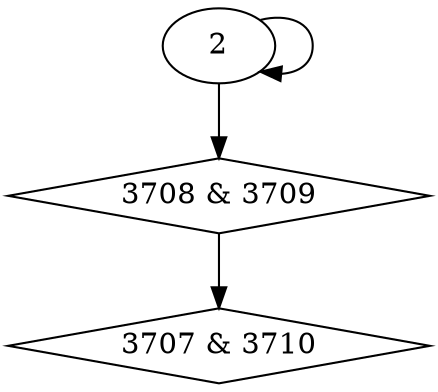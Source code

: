digraph {
0 [label = "3707 & 3710", shape = diamond];
1 [label = "3708 & 3709", shape = diamond];
1 -> 0;
2 -> 1;
2 -> 2;
}
